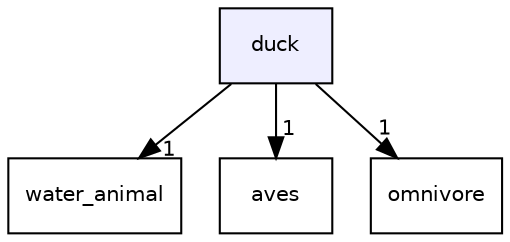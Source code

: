 digraph "duck" {
  compound=true
  node [ fontsize="10", fontname="Helvetica"];
  edge [ labelfontsize="10", labelfontname="Helvetica"];
  dir_68f653041dbca452abe3343675372366 [shape=box, label="duck", style="filled", fillcolor="#eeeeff", pencolor="black", URL="dir_68f653041dbca452abe3343675372366.html"];
  dir_43077ec27605880ea06137d5578c96fe [shape=box label="water_animal" URL="dir_43077ec27605880ea06137d5578c96fe.html"];
  dir_f8960d0c328634cb81407409d616a6c5 [shape=box label="aves" URL="dir_f8960d0c328634cb81407409d616a6c5.html"];
  dir_dc33ffa1f250e288f8e3e4e6b2b0e43f [shape=box label="omnivore" URL="dir_dc33ffa1f250e288f8e3e4e6b2b0e43f.html"];
  dir_68f653041dbca452abe3343675372366->dir_43077ec27605880ea06137d5578c96fe [headlabel="1", labeldistance=1.5 headhref="dir_000011_000045.html"];
  dir_68f653041dbca452abe3343675372366->dir_f8960d0c328634cb81407409d616a6c5 [headlabel="1", labeldistance=1.5 headhref="dir_000011_000003.html"];
  dir_68f653041dbca452abe3343675372366->dir_dc33ffa1f250e288f8e3e4e6b2b0e43f [headlabel="1", labeldistance=1.5 headhref="dir_000011_000032.html"];
}
